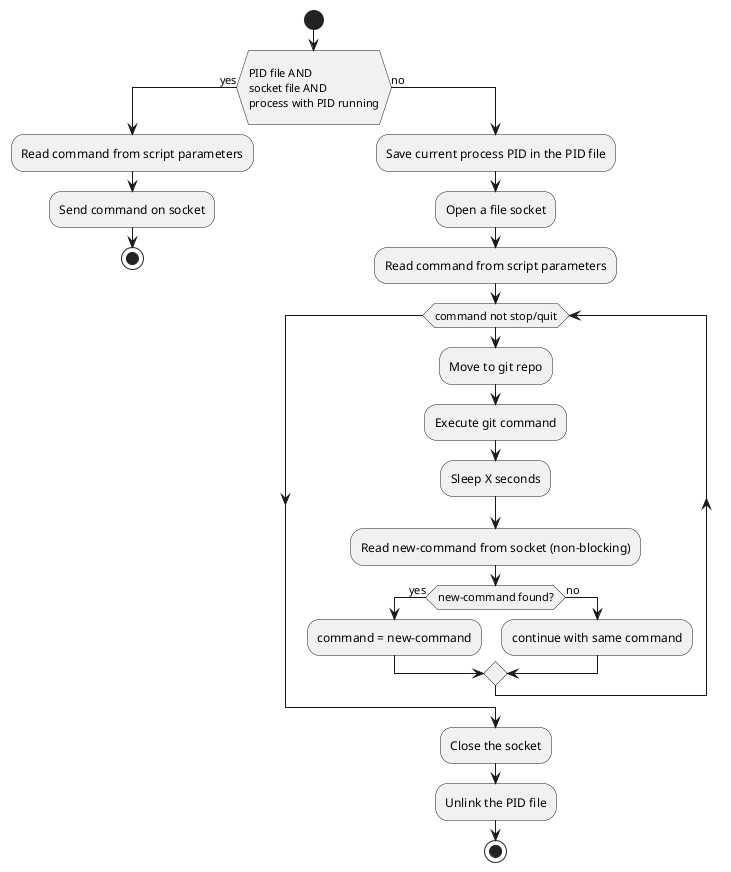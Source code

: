 @startuml
start
if (\nPID file AND\nsocket file AND\nprocess with PID running\n) then (yes)
  :Read command from script parameters;
  :Send command on socket;
  stop
else (no)
  :Save current process PID in the PID file;
  :Open a file socket;
  :Read command from script parameters;
  while (command not stop/quit)
    :Move to git repo;
    :Execute git command;
    :Sleep X seconds;
    :Read new-command from socket (non-blocking);
    if (new-command found?) then (yes)
      :command = new-command;
    else (no)
      :continue with same command;
    endif
  endwhile
  :Close the socket;
  :Unlink the PID file;
  stop
endif
@enduml
